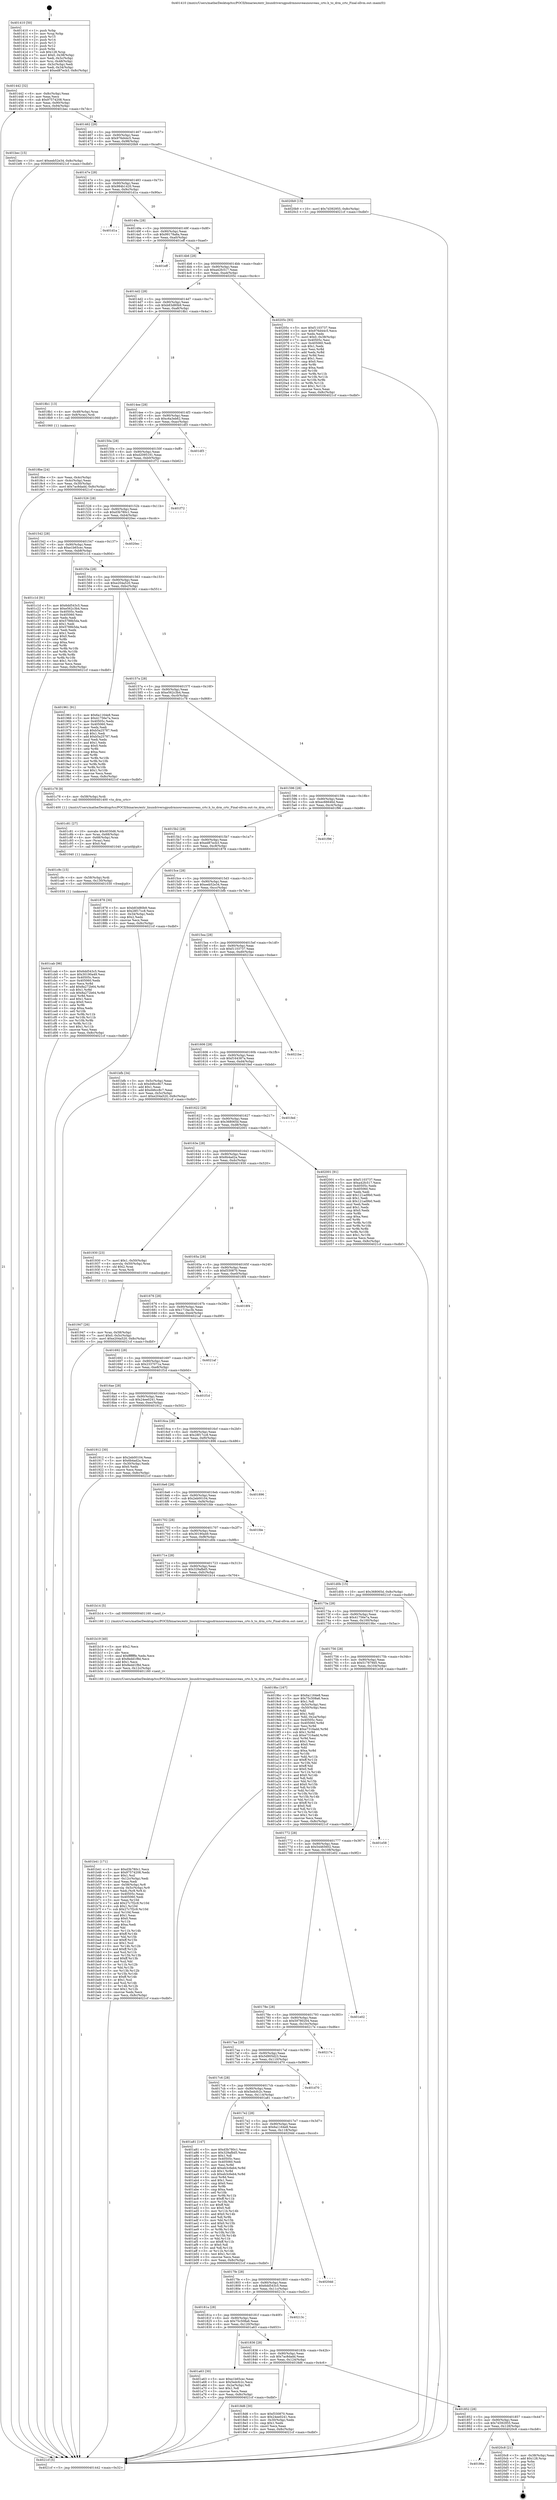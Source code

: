 digraph "0x401410" {
  label = "0x401410 (/mnt/c/Users/mathe/Desktop/tcc/POCII/binaries/extr_linuxdriversgpudrmnouveaunouveau_crtc.h_to_drm_crtc_Final-ollvm.out::main(0))"
  labelloc = "t"
  node[shape=record]

  Entry [label="",width=0.3,height=0.3,shape=circle,fillcolor=black,style=filled]
  "0x401442" [label="{
     0x401442 [32]\l
     | [instrs]\l
     &nbsp;&nbsp;0x401442 \<+6\>: mov -0x8c(%rbp),%eax\l
     &nbsp;&nbsp;0x401448 \<+2\>: mov %eax,%ecx\l
     &nbsp;&nbsp;0x40144a \<+6\>: sub $0x97574208,%ecx\l
     &nbsp;&nbsp;0x401450 \<+6\>: mov %eax,-0x90(%rbp)\l
     &nbsp;&nbsp;0x401456 \<+6\>: mov %ecx,-0x94(%rbp)\l
     &nbsp;&nbsp;0x40145c \<+6\>: je 0000000000401bec \<main+0x7dc\>\l
  }"]
  "0x401bec" [label="{
     0x401bec [15]\l
     | [instrs]\l
     &nbsp;&nbsp;0x401bec \<+10\>: movl $0xeeb52e34,-0x8c(%rbp)\l
     &nbsp;&nbsp;0x401bf6 \<+5\>: jmp 00000000004021cf \<main+0xdbf\>\l
  }"]
  "0x401462" [label="{
     0x401462 [28]\l
     | [instrs]\l
     &nbsp;&nbsp;0x401462 \<+5\>: jmp 0000000000401467 \<main+0x57\>\l
     &nbsp;&nbsp;0x401467 \<+6\>: mov -0x90(%rbp),%eax\l
     &nbsp;&nbsp;0x40146d \<+5\>: sub $0x976d44c5,%eax\l
     &nbsp;&nbsp;0x401472 \<+6\>: mov %eax,-0x98(%rbp)\l
     &nbsp;&nbsp;0x401478 \<+6\>: je 00000000004020b9 \<main+0xca9\>\l
  }"]
  Exit [label="",width=0.3,height=0.3,shape=circle,fillcolor=black,style=filled,peripheries=2]
  "0x4020b9" [label="{
     0x4020b9 [15]\l
     | [instrs]\l
     &nbsp;&nbsp;0x4020b9 \<+10\>: movl $0x7d392955,-0x8c(%rbp)\l
     &nbsp;&nbsp;0x4020c3 \<+5\>: jmp 00000000004021cf \<main+0xdbf\>\l
  }"]
  "0x40147e" [label="{
     0x40147e [28]\l
     | [instrs]\l
     &nbsp;&nbsp;0x40147e \<+5\>: jmp 0000000000401483 \<main+0x73\>\l
     &nbsp;&nbsp;0x401483 \<+6\>: mov -0x90(%rbp),%eax\l
     &nbsp;&nbsp;0x401489 \<+5\>: sub $0x984b1420,%eax\l
     &nbsp;&nbsp;0x40148e \<+6\>: mov %eax,-0x9c(%rbp)\l
     &nbsp;&nbsp;0x401494 \<+6\>: je 0000000000401d1a \<main+0x90a\>\l
  }"]
  "0x40186e" [label="{
     0x40186e\l
  }", style=dashed]
  "0x401d1a" [label="{
     0x401d1a\l
  }", style=dashed]
  "0x40149a" [label="{
     0x40149a [28]\l
     | [instrs]\l
     &nbsp;&nbsp;0x40149a \<+5\>: jmp 000000000040149f \<main+0x8f\>\l
     &nbsp;&nbsp;0x40149f \<+6\>: mov -0x90(%rbp),%eax\l
     &nbsp;&nbsp;0x4014a5 \<+5\>: sub $0x99178a8a,%eax\l
     &nbsp;&nbsp;0x4014aa \<+6\>: mov %eax,-0xa0(%rbp)\l
     &nbsp;&nbsp;0x4014b0 \<+6\>: je 0000000000401eff \<main+0xaef\>\l
  }"]
  "0x4020c8" [label="{
     0x4020c8 [21]\l
     | [instrs]\l
     &nbsp;&nbsp;0x4020c8 \<+3\>: mov -0x38(%rbp),%eax\l
     &nbsp;&nbsp;0x4020cb \<+7\>: add $0x128,%rsp\l
     &nbsp;&nbsp;0x4020d2 \<+1\>: pop %rbx\l
     &nbsp;&nbsp;0x4020d3 \<+2\>: pop %r12\l
     &nbsp;&nbsp;0x4020d5 \<+2\>: pop %r13\l
     &nbsp;&nbsp;0x4020d7 \<+2\>: pop %r14\l
     &nbsp;&nbsp;0x4020d9 \<+2\>: pop %r15\l
     &nbsp;&nbsp;0x4020db \<+1\>: pop %rbp\l
     &nbsp;&nbsp;0x4020dc \<+1\>: ret\l
  }"]
  "0x401eff" [label="{
     0x401eff\l
  }", style=dashed]
  "0x4014b6" [label="{
     0x4014b6 [28]\l
     | [instrs]\l
     &nbsp;&nbsp;0x4014b6 \<+5\>: jmp 00000000004014bb \<main+0xab\>\l
     &nbsp;&nbsp;0x4014bb \<+6\>: mov -0x90(%rbp),%eax\l
     &nbsp;&nbsp;0x4014c1 \<+5\>: sub $0xa42fc517,%eax\l
     &nbsp;&nbsp;0x4014c6 \<+6\>: mov %eax,-0xa4(%rbp)\l
     &nbsp;&nbsp;0x4014cc \<+6\>: je 000000000040205c \<main+0xc4c\>\l
  }"]
  "0x401cab" [label="{
     0x401cab [96]\l
     | [instrs]\l
     &nbsp;&nbsp;0x401cab \<+5\>: mov $0x6dd543c5,%eax\l
     &nbsp;&nbsp;0x401cb0 \<+5\>: mov $0x30190a49,%esi\l
     &nbsp;&nbsp;0x401cb5 \<+7\>: mov 0x40505c,%ecx\l
     &nbsp;&nbsp;0x401cbc \<+7\>: mov 0x405060,%edx\l
     &nbsp;&nbsp;0x401cc3 \<+3\>: mov %ecx,%r8d\l
     &nbsp;&nbsp;0x401cc6 \<+7\>: add $0x8a272b64,%r8d\l
     &nbsp;&nbsp;0x401ccd \<+4\>: sub $0x1,%r8d\l
     &nbsp;&nbsp;0x401cd1 \<+7\>: sub $0x8a272b64,%r8d\l
     &nbsp;&nbsp;0x401cd8 \<+4\>: imul %r8d,%ecx\l
     &nbsp;&nbsp;0x401cdc \<+3\>: and $0x1,%ecx\l
     &nbsp;&nbsp;0x401cdf \<+3\>: cmp $0x0,%ecx\l
     &nbsp;&nbsp;0x401ce2 \<+4\>: sete %r9b\l
     &nbsp;&nbsp;0x401ce6 \<+3\>: cmp $0xa,%edx\l
     &nbsp;&nbsp;0x401ce9 \<+4\>: setl %r10b\l
     &nbsp;&nbsp;0x401ced \<+3\>: mov %r9b,%r11b\l
     &nbsp;&nbsp;0x401cf0 \<+3\>: and %r10b,%r11b\l
     &nbsp;&nbsp;0x401cf3 \<+3\>: xor %r10b,%r9b\l
     &nbsp;&nbsp;0x401cf6 \<+3\>: or %r9b,%r11b\l
     &nbsp;&nbsp;0x401cf9 \<+4\>: test $0x1,%r11b\l
     &nbsp;&nbsp;0x401cfd \<+3\>: cmovne %esi,%eax\l
     &nbsp;&nbsp;0x401d00 \<+6\>: mov %eax,-0x8c(%rbp)\l
     &nbsp;&nbsp;0x401d06 \<+5\>: jmp 00000000004021cf \<main+0xdbf\>\l
  }"]
  "0x40205c" [label="{
     0x40205c [93]\l
     | [instrs]\l
     &nbsp;&nbsp;0x40205c \<+5\>: mov $0xf1103737,%eax\l
     &nbsp;&nbsp;0x402061 \<+5\>: mov $0x976d44c5,%ecx\l
     &nbsp;&nbsp;0x402066 \<+2\>: xor %edx,%edx\l
     &nbsp;&nbsp;0x402068 \<+7\>: movl $0x0,-0x38(%rbp)\l
     &nbsp;&nbsp;0x40206f \<+7\>: mov 0x40505c,%esi\l
     &nbsp;&nbsp;0x402076 \<+7\>: mov 0x405060,%edi\l
     &nbsp;&nbsp;0x40207d \<+3\>: sub $0x1,%edx\l
     &nbsp;&nbsp;0x402080 \<+3\>: mov %esi,%r8d\l
     &nbsp;&nbsp;0x402083 \<+3\>: add %edx,%r8d\l
     &nbsp;&nbsp;0x402086 \<+4\>: imul %r8d,%esi\l
     &nbsp;&nbsp;0x40208a \<+3\>: and $0x1,%esi\l
     &nbsp;&nbsp;0x40208d \<+3\>: cmp $0x0,%esi\l
     &nbsp;&nbsp;0x402090 \<+4\>: sete %r9b\l
     &nbsp;&nbsp;0x402094 \<+3\>: cmp $0xa,%edi\l
     &nbsp;&nbsp;0x402097 \<+4\>: setl %r10b\l
     &nbsp;&nbsp;0x40209b \<+3\>: mov %r9b,%r11b\l
     &nbsp;&nbsp;0x40209e \<+3\>: and %r10b,%r11b\l
     &nbsp;&nbsp;0x4020a1 \<+3\>: xor %r10b,%r9b\l
     &nbsp;&nbsp;0x4020a4 \<+3\>: or %r9b,%r11b\l
     &nbsp;&nbsp;0x4020a7 \<+4\>: test $0x1,%r11b\l
     &nbsp;&nbsp;0x4020ab \<+3\>: cmovne %ecx,%eax\l
     &nbsp;&nbsp;0x4020ae \<+6\>: mov %eax,-0x8c(%rbp)\l
     &nbsp;&nbsp;0x4020b4 \<+5\>: jmp 00000000004021cf \<main+0xdbf\>\l
  }"]
  "0x4014d2" [label="{
     0x4014d2 [28]\l
     | [instrs]\l
     &nbsp;&nbsp;0x4014d2 \<+5\>: jmp 00000000004014d7 \<main+0xc7\>\l
     &nbsp;&nbsp;0x4014d7 \<+6\>: mov -0x90(%rbp),%eax\l
     &nbsp;&nbsp;0x4014dd \<+5\>: sub $0xb83d80b9,%eax\l
     &nbsp;&nbsp;0x4014e2 \<+6\>: mov %eax,-0xa8(%rbp)\l
     &nbsp;&nbsp;0x4014e8 \<+6\>: je 00000000004018b1 \<main+0x4a1\>\l
  }"]
  "0x401c9c" [label="{
     0x401c9c [15]\l
     | [instrs]\l
     &nbsp;&nbsp;0x401c9c \<+4\>: mov -0x58(%rbp),%rdi\l
     &nbsp;&nbsp;0x401ca0 \<+6\>: mov %eax,-0x130(%rbp)\l
     &nbsp;&nbsp;0x401ca6 \<+5\>: call 0000000000401030 \<free@plt\>\l
     | [calls]\l
     &nbsp;&nbsp;0x401030 \{1\} (unknown)\l
  }"]
  "0x4018b1" [label="{
     0x4018b1 [13]\l
     | [instrs]\l
     &nbsp;&nbsp;0x4018b1 \<+4\>: mov -0x48(%rbp),%rax\l
     &nbsp;&nbsp;0x4018b5 \<+4\>: mov 0x8(%rax),%rdi\l
     &nbsp;&nbsp;0x4018b9 \<+5\>: call 0000000000401060 \<atoi@plt\>\l
     | [calls]\l
     &nbsp;&nbsp;0x401060 \{1\} (unknown)\l
  }"]
  "0x4014ee" [label="{
     0x4014ee [28]\l
     | [instrs]\l
     &nbsp;&nbsp;0x4014ee \<+5\>: jmp 00000000004014f3 \<main+0xe3\>\l
     &nbsp;&nbsp;0x4014f3 \<+6\>: mov -0x90(%rbp),%eax\l
     &nbsp;&nbsp;0x4014f9 \<+5\>: sub $0xc6a3eb62,%eax\l
     &nbsp;&nbsp;0x4014fe \<+6\>: mov %eax,-0xac(%rbp)\l
     &nbsp;&nbsp;0x401504 \<+6\>: je 0000000000401df3 \<main+0x9e3\>\l
  }"]
  "0x401c81" [label="{
     0x401c81 [27]\l
     | [instrs]\l
     &nbsp;&nbsp;0x401c81 \<+10\>: movabs $0x4030d6,%rdi\l
     &nbsp;&nbsp;0x401c8b \<+4\>: mov %rax,-0x68(%rbp)\l
     &nbsp;&nbsp;0x401c8f \<+4\>: mov -0x68(%rbp),%rax\l
     &nbsp;&nbsp;0x401c93 \<+2\>: mov (%rax),%esi\l
     &nbsp;&nbsp;0x401c95 \<+2\>: mov $0x0,%al\l
     &nbsp;&nbsp;0x401c97 \<+5\>: call 0000000000401040 \<printf@plt\>\l
     | [calls]\l
     &nbsp;&nbsp;0x401040 \{1\} (unknown)\l
  }"]
  "0x401df3" [label="{
     0x401df3\l
  }", style=dashed]
  "0x40150a" [label="{
     0x40150a [28]\l
     | [instrs]\l
     &nbsp;&nbsp;0x40150a \<+5\>: jmp 000000000040150f \<main+0xff\>\l
     &nbsp;&nbsp;0x40150f \<+6\>: mov -0x90(%rbp),%eax\l
     &nbsp;&nbsp;0x401515 \<+5\>: sub $0xd2095191,%eax\l
     &nbsp;&nbsp;0x40151a \<+6\>: mov %eax,-0xb0(%rbp)\l
     &nbsp;&nbsp;0x401520 \<+6\>: je 0000000000401f72 \<main+0xb62\>\l
  }"]
  "0x401b41" [label="{
     0x401b41 [171]\l
     | [instrs]\l
     &nbsp;&nbsp;0x401b41 \<+5\>: mov $0xd3b780c1,%ecx\l
     &nbsp;&nbsp;0x401b46 \<+5\>: mov $0x97574208,%edx\l
     &nbsp;&nbsp;0x401b4b \<+3\>: mov $0x1,%sil\l
     &nbsp;&nbsp;0x401b4e \<+6\>: mov -0x12c(%rbp),%edi\l
     &nbsp;&nbsp;0x401b54 \<+3\>: imul %eax,%edi\l
     &nbsp;&nbsp;0x401b57 \<+4\>: mov -0x58(%rbp),%r8\l
     &nbsp;&nbsp;0x401b5b \<+4\>: movslq -0x5c(%rbp),%r9\l
     &nbsp;&nbsp;0x401b5f \<+4\>: mov %edi,(%r8,%r9,4)\l
     &nbsp;&nbsp;0x401b63 \<+7\>: mov 0x40505c,%eax\l
     &nbsp;&nbsp;0x401b6a \<+7\>: mov 0x405060,%edi\l
     &nbsp;&nbsp;0x401b71 \<+3\>: mov %eax,%r10d\l
     &nbsp;&nbsp;0x401b74 \<+7\>: add $0x27c7f2c9,%r10d\l
     &nbsp;&nbsp;0x401b7b \<+4\>: sub $0x1,%r10d\l
     &nbsp;&nbsp;0x401b7f \<+7\>: sub $0x27c7f2c9,%r10d\l
     &nbsp;&nbsp;0x401b86 \<+4\>: imul %r10d,%eax\l
     &nbsp;&nbsp;0x401b8a \<+3\>: and $0x1,%eax\l
     &nbsp;&nbsp;0x401b8d \<+3\>: cmp $0x0,%eax\l
     &nbsp;&nbsp;0x401b90 \<+4\>: sete %r11b\l
     &nbsp;&nbsp;0x401b94 \<+3\>: cmp $0xa,%edi\l
     &nbsp;&nbsp;0x401b97 \<+3\>: setl %bl\l
     &nbsp;&nbsp;0x401b9a \<+3\>: mov %r11b,%r14b\l
     &nbsp;&nbsp;0x401b9d \<+4\>: xor $0xff,%r14b\l
     &nbsp;&nbsp;0x401ba1 \<+3\>: mov %bl,%r15b\l
     &nbsp;&nbsp;0x401ba4 \<+4\>: xor $0xff,%r15b\l
     &nbsp;&nbsp;0x401ba8 \<+4\>: xor $0x1,%sil\l
     &nbsp;&nbsp;0x401bac \<+3\>: mov %r14b,%r12b\l
     &nbsp;&nbsp;0x401baf \<+4\>: and $0xff,%r12b\l
     &nbsp;&nbsp;0x401bb3 \<+3\>: and %sil,%r11b\l
     &nbsp;&nbsp;0x401bb6 \<+3\>: mov %r15b,%r13b\l
     &nbsp;&nbsp;0x401bb9 \<+4\>: and $0xff,%r13b\l
     &nbsp;&nbsp;0x401bbd \<+3\>: and %sil,%bl\l
     &nbsp;&nbsp;0x401bc0 \<+3\>: or %r11b,%r12b\l
     &nbsp;&nbsp;0x401bc3 \<+3\>: or %bl,%r13b\l
     &nbsp;&nbsp;0x401bc6 \<+3\>: xor %r13b,%r12b\l
     &nbsp;&nbsp;0x401bc9 \<+3\>: or %r15b,%r14b\l
     &nbsp;&nbsp;0x401bcc \<+4\>: xor $0xff,%r14b\l
     &nbsp;&nbsp;0x401bd0 \<+4\>: or $0x1,%sil\l
     &nbsp;&nbsp;0x401bd4 \<+3\>: and %sil,%r14b\l
     &nbsp;&nbsp;0x401bd7 \<+3\>: or %r14b,%r12b\l
     &nbsp;&nbsp;0x401bda \<+4\>: test $0x1,%r12b\l
     &nbsp;&nbsp;0x401bde \<+3\>: cmovne %edx,%ecx\l
     &nbsp;&nbsp;0x401be1 \<+6\>: mov %ecx,-0x8c(%rbp)\l
     &nbsp;&nbsp;0x401be7 \<+5\>: jmp 00000000004021cf \<main+0xdbf\>\l
  }"]
  "0x401f72" [label="{
     0x401f72\l
  }", style=dashed]
  "0x401526" [label="{
     0x401526 [28]\l
     | [instrs]\l
     &nbsp;&nbsp;0x401526 \<+5\>: jmp 000000000040152b \<main+0x11b\>\l
     &nbsp;&nbsp;0x40152b \<+6\>: mov -0x90(%rbp),%eax\l
     &nbsp;&nbsp;0x401531 \<+5\>: sub $0xd3b780c1,%eax\l
     &nbsp;&nbsp;0x401536 \<+6\>: mov %eax,-0xb4(%rbp)\l
     &nbsp;&nbsp;0x40153c \<+6\>: je 00000000004020ec \<main+0xcdc\>\l
  }"]
  "0x401b19" [label="{
     0x401b19 [40]\l
     | [instrs]\l
     &nbsp;&nbsp;0x401b19 \<+5\>: mov $0x2,%ecx\l
     &nbsp;&nbsp;0x401b1e \<+1\>: cltd\l
     &nbsp;&nbsp;0x401b1f \<+2\>: idiv %ecx\l
     &nbsp;&nbsp;0x401b21 \<+6\>: imul $0xfffffffe,%edx,%ecx\l
     &nbsp;&nbsp;0x401b27 \<+6\>: sub $0x8edd1f8d,%ecx\l
     &nbsp;&nbsp;0x401b2d \<+3\>: add $0x1,%ecx\l
     &nbsp;&nbsp;0x401b30 \<+6\>: add $0x8edd1f8d,%ecx\l
     &nbsp;&nbsp;0x401b36 \<+6\>: mov %ecx,-0x12c(%rbp)\l
     &nbsp;&nbsp;0x401b3c \<+5\>: call 0000000000401160 \<next_i\>\l
     | [calls]\l
     &nbsp;&nbsp;0x401160 \{1\} (/mnt/c/Users/mathe/Desktop/tcc/POCII/binaries/extr_linuxdriversgpudrmnouveaunouveau_crtc.h_to_drm_crtc_Final-ollvm.out::next_i)\l
  }"]
  "0x4020ec" [label="{
     0x4020ec\l
  }", style=dashed]
  "0x401542" [label="{
     0x401542 [28]\l
     | [instrs]\l
     &nbsp;&nbsp;0x401542 \<+5\>: jmp 0000000000401547 \<main+0x137\>\l
     &nbsp;&nbsp;0x401547 \<+6\>: mov -0x90(%rbp),%eax\l
     &nbsp;&nbsp;0x40154d \<+5\>: sub $0xe1b65cec,%eax\l
     &nbsp;&nbsp;0x401552 \<+6\>: mov %eax,-0xb8(%rbp)\l
     &nbsp;&nbsp;0x401558 \<+6\>: je 0000000000401c1d \<main+0x80d\>\l
  }"]
  "0x401947" [label="{
     0x401947 [26]\l
     | [instrs]\l
     &nbsp;&nbsp;0x401947 \<+4\>: mov %rax,-0x58(%rbp)\l
     &nbsp;&nbsp;0x40194b \<+7\>: movl $0x0,-0x5c(%rbp)\l
     &nbsp;&nbsp;0x401952 \<+10\>: movl $0xe204a520,-0x8c(%rbp)\l
     &nbsp;&nbsp;0x40195c \<+5\>: jmp 00000000004021cf \<main+0xdbf\>\l
  }"]
  "0x401c1d" [label="{
     0x401c1d [91]\l
     | [instrs]\l
     &nbsp;&nbsp;0x401c1d \<+5\>: mov $0x6dd543c5,%eax\l
     &nbsp;&nbsp;0x401c22 \<+5\>: mov $0xe562c3b4,%ecx\l
     &nbsp;&nbsp;0x401c27 \<+7\>: mov 0x40505c,%edx\l
     &nbsp;&nbsp;0x401c2e \<+7\>: mov 0x405060,%esi\l
     &nbsp;&nbsp;0x401c35 \<+2\>: mov %edx,%edi\l
     &nbsp;&nbsp;0x401c37 \<+6\>: add $0x5788b5da,%edi\l
     &nbsp;&nbsp;0x401c3d \<+3\>: sub $0x1,%edi\l
     &nbsp;&nbsp;0x401c40 \<+6\>: sub $0x5788b5da,%edi\l
     &nbsp;&nbsp;0x401c46 \<+3\>: imul %edi,%edx\l
     &nbsp;&nbsp;0x401c49 \<+3\>: and $0x1,%edx\l
     &nbsp;&nbsp;0x401c4c \<+3\>: cmp $0x0,%edx\l
     &nbsp;&nbsp;0x401c4f \<+4\>: sete %r8b\l
     &nbsp;&nbsp;0x401c53 \<+3\>: cmp $0xa,%esi\l
     &nbsp;&nbsp;0x401c56 \<+4\>: setl %r9b\l
     &nbsp;&nbsp;0x401c5a \<+3\>: mov %r8b,%r10b\l
     &nbsp;&nbsp;0x401c5d \<+3\>: and %r9b,%r10b\l
     &nbsp;&nbsp;0x401c60 \<+3\>: xor %r9b,%r8b\l
     &nbsp;&nbsp;0x401c63 \<+3\>: or %r8b,%r10b\l
     &nbsp;&nbsp;0x401c66 \<+4\>: test $0x1,%r10b\l
     &nbsp;&nbsp;0x401c6a \<+3\>: cmovne %ecx,%eax\l
     &nbsp;&nbsp;0x401c6d \<+6\>: mov %eax,-0x8c(%rbp)\l
     &nbsp;&nbsp;0x401c73 \<+5\>: jmp 00000000004021cf \<main+0xdbf\>\l
  }"]
  "0x40155e" [label="{
     0x40155e [28]\l
     | [instrs]\l
     &nbsp;&nbsp;0x40155e \<+5\>: jmp 0000000000401563 \<main+0x153\>\l
     &nbsp;&nbsp;0x401563 \<+6\>: mov -0x90(%rbp),%eax\l
     &nbsp;&nbsp;0x401569 \<+5\>: sub $0xe204a520,%eax\l
     &nbsp;&nbsp;0x40156e \<+6\>: mov %eax,-0xbc(%rbp)\l
     &nbsp;&nbsp;0x401574 \<+6\>: je 0000000000401961 \<main+0x551\>\l
  }"]
  "0x401852" [label="{
     0x401852 [28]\l
     | [instrs]\l
     &nbsp;&nbsp;0x401852 \<+5\>: jmp 0000000000401857 \<main+0x447\>\l
     &nbsp;&nbsp;0x401857 \<+6\>: mov -0x90(%rbp),%eax\l
     &nbsp;&nbsp;0x40185d \<+5\>: sub $0x7d392955,%eax\l
     &nbsp;&nbsp;0x401862 \<+6\>: mov %eax,-0x128(%rbp)\l
     &nbsp;&nbsp;0x401868 \<+6\>: je 00000000004020c8 \<main+0xcb8\>\l
  }"]
  "0x401961" [label="{
     0x401961 [91]\l
     | [instrs]\l
     &nbsp;&nbsp;0x401961 \<+5\>: mov $0x6a1164e8,%eax\l
     &nbsp;&nbsp;0x401966 \<+5\>: mov $0x41756e7a,%ecx\l
     &nbsp;&nbsp;0x40196b \<+7\>: mov 0x40505c,%edx\l
     &nbsp;&nbsp;0x401972 \<+7\>: mov 0x405060,%esi\l
     &nbsp;&nbsp;0x401979 \<+2\>: mov %edx,%edi\l
     &nbsp;&nbsp;0x40197b \<+6\>: sub $0xb5a25787,%edi\l
     &nbsp;&nbsp;0x401981 \<+3\>: sub $0x1,%edi\l
     &nbsp;&nbsp;0x401984 \<+6\>: add $0xb5a25787,%edi\l
     &nbsp;&nbsp;0x40198a \<+3\>: imul %edi,%edx\l
     &nbsp;&nbsp;0x40198d \<+3\>: and $0x1,%edx\l
     &nbsp;&nbsp;0x401990 \<+3\>: cmp $0x0,%edx\l
     &nbsp;&nbsp;0x401993 \<+4\>: sete %r8b\l
     &nbsp;&nbsp;0x401997 \<+3\>: cmp $0xa,%esi\l
     &nbsp;&nbsp;0x40199a \<+4\>: setl %r9b\l
     &nbsp;&nbsp;0x40199e \<+3\>: mov %r8b,%r10b\l
     &nbsp;&nbsp;0x4019a1 \<+3\>: and %r9b,%r10b\l
     &nbsp;&nbsp;0x4019a4 \<+3\>: xor %r9b,%r8b\l
     &nbsp;&nbsp;0x4019a7 \<+3\>: or %r8b,%r10b\l
     &nbsp;&nbsp;0x4019aa \<+4\>: test $0x1,%r10b\l
     &nbsp;&nbsp;0x4019ae \<+3\>: cmovne %ecx,%eax\l
     &nbsp;&nbsp;0x4019b1 \<+6\>: mov %eax,-0x8c(%rbp)\l
     &nbsp;&nbsp;0x4019b7 \<+5\>: jmp 00000000004021cf \<main+0xdbf\>\l
  }"]
  "0x40157a" [label="{
     0x40157a [28]\l
     | [instrs]\l
     &nbsp;&nbsp;0x40157a \<+5\>: jmp 000000000040157f \<main+0x16f\>\l
     &nbsp;&nbsp;0x40157f \<+6\>: mov -0x90(%rbp),%eax\l
     &nbsp;&nbsp;0x401585 \<+5\>: sub $0xe562c3b4,%eax\l
     &nbsp;&nbsp;0x40158a \<+6\>: mov %eax,-0xc0(%rbp)\l
     &nbsp;&nbsp;0x401590 \<+6\>: je 0000000000401c78 \<main+0x868\>\l
  }"]
  "0x4018d6" [label="{
     0x4018d6 [30]\l
     | [instrs]\l
     &nbsp;&nbsp;0x4018d6 \<+5\>: mov $0xf330870,%eax\l
     &nbsp;&nbsp;0x4018db \<+5\>: mov $0x24ee0241,%ecx\l
     &nbsp;&nbsp;0x4018e0 \<+3\>: mov -0x30(%rbp),%edx\l
     &nbsp;&nbsp;0x4018e3 \<+3\>: cmp $0x1,%edx\l
     &nbsp;&nbsp;0x4018e6 \<+3\>: cmovl %ecx,%eax\l
     &nbsp;&nbsp;0x4018e9 \<+6\>: mov %eax,-0x8c(%rbp)\l
     &nbsp;&nbsp;0x4018ef \<+5\>: jmp 00000000004021cf \<main+0xdbf\>\l
  }"]
  "0x401c78" [label="{
     0x401c78 [9]\l
     | [instrs]\l
     &nbsp;&nbsp;0x401c78 \<+4\>: mov -0x58(%rbp),%rdi\l
     &nbsp;&nbsp;0x401c7c \<+5\>: call 0000000000401400 \<to_drm_crtc\>\l
     | [calls]\l
     &nbsp;&nbsp;0x401400 \{1\} (/mnt/c/Users/mathe/Desktop/tcc/POCII/binaries/extr_linuxdriversgpudrmnouveaunouveau_crtc.h_to_drm_crtc_Final-ollvm.out::to_drm_crtc)\l
  }"]
  "0x401596" [label="{
     0x401596 [28]\l
     | [instrs]\l
     &nbsp;&nbsp;0x401596 \<+5\>: jmp 000000000040159b \<main+0x18b\>\l
     &nbsp;&nbsp;0x40159b \<+6\>: mov -0x90(%rbp),%eax\l
     &nbsp;&nbsp;0x4015a1 \<+5\>: sub $0xec66646d,%eax\l
     &nbsp;&nbsp;0x4015a6 \<+6\>: mov %eax,-0xc4(%rbp)\l
     &nbsp;&nbsp;0x4015ac \<+6\>: je 0000000000401f96 \<main+0xb86\>\l
  }"]
  "0x401836" [label="{
     0x401836 [28]\l
     | [instrs]\l
     &nbsp;&nbsp;0x401836 \<+5\>: jmp 000000000040183b \<main+0x42b\>\l
     &nbsp;&nbsp;0x40183b \<+6\>: mov -0x90(%rbp),%eax\l
     &nbsp;&nbsp;0x401841 \<+5\>: sub $0x7ac8dadd,%eax\l
     &nbsp;&nbsp;0x401846 \<+6\>: mov %eax,-0x124(%rbp)\l
     &nbsp;&nbsp;0x40184c \<+6\>: je 00000000004018d6 \<main+0x4c6\>\l
  }"]
  "0x401f96" [label="{
     0x401f96\l
  }", style=dashed]
  "0x4015b2" [label="{
     0x4015b2 [28]\l
     | [instrs]\l
     &nbsp;&nbsp;0x4015b2 \<+5\>: jmp 00000000004015b7 \<main+0x1a7\>\l
     &nbsp;&nbsp;0x4015b7 \<+6\>: mov -0x90(%rbp),%eax\l
     &nbsp;&nbsp;0x4015bd \<+5\>: sub $0xed87ecb3,%eax\l
     &nbsp;&nbsp;0x4015c2 \<+6\>: mov %eax,-0xc8(%rbp)\l
     &nbsp;&nbsp;0x4015c8 \<+6\>: je 0000000000401878 \<main+0x468\>\l
  }"]
  "0x401a63" [label="{
     0x401a63 [30]\l
     | [instrs]\l
     &nbsp;&nbsp;0x401a63 \<+5\>: mov $0xe1b65cec,%eax\l
     &nbsp;&nbsp;0x401a68 \<+5\>: mov $0x5edcfc2c,%ecx\l
     &nbsp;&nbsp;0x401a6d \<+3\>: mov -0x2a(%rbp),%dl\l
     &nbsp;&nbsp;0x401a70 \<+3\>: test $0x1,%dl\l
     &nbsp;&nbsp;0x401a73 \<+3\>: cmovne %ecx,%eax\l
     &nbsp;&nbsp;0x401a76 \<+6\>: mov %eax,-0x8c(%rbp)\l
     &nbsp;&nbsp;0x401a7c \<+5\>: jmp 00000000004021cf \<main+0xdbf\>\l
  }"]
  "0x401878" [label="{
     0x401878 [30]\l
     | [instrs]\l
     &nbsp;&nbsp;0x401878 \<+5\>: mov $0xb83d80b9,%eax\l
     &nbsp;&nbsp;0x40187d \<+5\>: mov $0x28f17cc8,%ecx\l
     &nbsp;&nbsp;0x401882 \<+3\>: mov -0x34(%rbp),%edx\l
     &nbsp;&nbsp;0x401885 \<+3\>: cmp $0x2,%edx\l
     &nbsp;&nbsp;0x401888 \<+3\>: cmovne %ecx,%eax\l
     &nbsp;&nbsp;0x40188b \<+6\>: mov %eax,-0x8c(%rbp)\l
     &nbsp;&nbsp;0x401891 \<+5\>: jmp 00000000004021cf \<main+0xdbf\>\l
  }"]
  "0x4015ce" [label="{
     0x4015ce [28]\l
     | [instrs]\l
     &nbsp;&nbsp;0x4015ce \<+5\>: jmp 00000000004015d3 \<main+0x1c3\>\l
     &nbsp;&nbsp;0x4015d3 \<+6\>: mov -0x90(%rbp),%eax\l
     &nbsp;&nbsp;0x4015d9 \<+5\>: sub $0xeeb52e34,%eax\l
     &nbsp;&nbsp;0x4015de \<+6\>: mov %eax,-0xcc(%rbp)\l
     &nbsp;&nbsp;0x4015e4 \<+6\>: je 0000000000401bfb \<main+0x7eb\>\l
  }"]
  "0x4021cf" [label="{
     0x4021cf [5]\l
     | [instrs]\l
     &nbsp;&nbsp;0x4021cf \<+5\>: jmp 0000000000401442 \<main+0x32\>\l
  }"]
  "0x401410" [label="{
     0x401410 [50]\l
     | [instrs]\l
     &nbsp;&nbsp;0x401410 \<+1\>: push %rbp\l
     &nbsp;&nbsp;0x401411 \<+3\>: mov %rsp,%rbp\l
     &nbsp;&nbsp;0x401414 \<+2\>: push %r15\l
     &nbsp;&nbsp;0x401416 \<+2\>: push %r14\l
     &nbsp;&nbsp;0x401418 \<+2\>: push %r13\l
     &nbsp;&nbsp;0x40141a \<+2\>: push %r12\l
     &nbsp;&nbsp;0x40141c \<+1\>: push %rbx\l
     &nbsp;&nbsp;0x40141d \<+7\>: sub $0x128,%rsp\l
     &nbsp;&nbsp;0x401424 \<+7\>: movl $0x0,-0x38(%rbp)\l
     &nbsp;&nbsp;0x40142b \<+3\>: mov %edi,-0x3c(%rbp)\l
     &nbsp;&nbsp;0x40142e \<+4\>: mov %rsi,-0x48(%rbp)\l
     &nbsp;&nbsp;0x401432 \<+3\>: mov -0x3c(%rbp),%edi\l
     &nbsp;&nbsp;0x401435 \<+3\>: mov %edi,-0x34(%rbp)\l
     &nbsp;&nbsp;0x401438 \<+10\>: movl $0xed87ecb3,-0x8c(%rbp)\l
  }"]
  "0x4018be" [label="{
     0x4018be [24]\l
     | [instrs]\l
     &nbsp;&nbsp;0x4018be \<+3\>: mov %eax,-0x4c(%rbp)\l
     &nbsp;&nbsp;0x4018c1 \<+3\>: mov -0x4c(%rbp),%eax\l
     &nbsp;&nbsp;0x4018c4 \<+3\>: mov %eax,-0x30(%rbp)\l
     &nbsp;&nbsp;0x4018c7 \<+10\>: movl $0x7ac8dadd,-0x8c(%rbp)\l
     &nbsp;&nbsp;0x4018d1 \<+5\>: jmp 00000000004021cf \<main+0xdbf\>\l
  }"]
  "0x40181a" [label="{
     0x40181a [28]\l
     | [instrs]\l
     &nbsp;&nbsp;0x40181a \<+5\>: jmp 000000000040181f \<main+0x40f\>\l
     &nbsp;&nbsp;0x40181f \<+6\>: mov -0x90(%rbp),%eax\l
     &nbsp;&nbsp;0x401825 \<+5\>: sub $0x75c508a6,%eax\l
     &nbsp;&nbsp;0x40182a \<+6\>: mov %eax,-0x120(%rbp)\l
     &nbsp;&nbsp;0x401830 \<+6\>: je 0000000000401a63 \<main+0x653\>\l
  }"]
  "0x401bfb" [label="{
     0x401bfb [34]\l
     | [instrs]\l
     &nbsp;&nbsp;0x401bfb \<+3\>: mov -0x5c(%rbp),%eax\l
     &nbsp;&nbsp;0x401bfe \<+5\>: sub $0xd46cc8c7,%eax\l
     &nbsp;&nbsp;0x401c03 \<+3\>: add $0x1,%eax\l
     &nbsp;&nbsp;0x401c06 \<+5\>: add $0xd46cc8c7,%eax\l
     &nbsp;&nbsp;0x401c0b \<+3\>: mov %eax,-0x5c(%rbp)\l
     &nbsp;&nbsp;0x401c0e \<+10\>: movl $0xe204a520,-0x8c(%rbp)\l
     &nbsp;&nbsp;0x401c18 \<+5\>: jmp 00000000004021cf \<main+0xdbf\>\l
  }"]
  "0x4015ea" [label="{
     0x4015ea [28]\l
     | [instrs]\l
     &nbsp;&nbsp;0x4015ea \<+5\>: jmp 00000000004015ef \<main+0x1df\>\l
     &nbsp;&nbsp;0x4015ef \<+6\>: mov -0x90(%rbp),%eax\l
     &nbsp;&nbsp;0x4015f5 \<+5\>: sub $0xf1103737,%eax\l
     &nbsp;&nbsp;0x4015fa \<+6\>: mov %eax,-0xd0(%rbp)\l
     &nbsp;&nbsp;0x401600 \<+6\>: je 00000000004021be \<main+0xdae\>\l
  }"]
  "0x40213c" [label="{
     0x40213c\l
  }", style=dashed]
  "0x4021be" [label="{
     0x4021be\l
  }", style=dashed]
  "0x401606" [label="{
     0x401606 [28]\l
     | [instrs]\l
     &nbsp;&nbsp;0x401606 \<+5\>: jmp 000000000040160b \<main+0x1fb\>\l
     &nbsp;&nbsp;0x40160b \<+6\>: mov -0x90(%rbp),%eax\l
     &nbsp;&nbsp;0x401611 \<+5\>: sub $0xf164387a,%eax\l
     &nbsp;&nbsp;0x401616 \<+6\>: mov %eax,-0xd4(%rbp)\l
     &nbsp;&nbsp;0x40161c \<+6\>: je 0000000000401fed \<main+0xbdd\>\l
  }"]
  "0x4017fe" [label="{
     0x4017fe [28]\l
     | [instrs]\l
     &nbsp;&nbsp;0x4017fe \<+5\>: jmp 0000000000401803 \<main+0x3f3\>\l
     &nbsp;&nbsp;0x401803 \<+6\>: mov -0x90(%rbp),%eax\l
     &nbsp;&nbsp;0x401809 \<+5\>: sub $0x6dd543c5,%eax\l
     &nbsp;&nbsp;0x40180e \<+6\>: mov %eax,-0x11c(%rbp)\l
     &nbsp;&nbsp;0x401814 \<+6\>: je 000000000040213c \<main+0xd2c\>\l
  }"]
  "0x401fed" [label="{
     0x401fed\l
  }", style=dashed]
  "0x401622" [label="{
     0x401622 [28]\l
     | [instrs]\l
     &nbsp;&nbsp;0x401622 \<+5\>: jmp 0000000000401627 \<main+0x217\>\l
     &nbsp;&nbsp;0x401627 \<+6\>: mov -0x90(%rbp),%eax\l
     &nbsp;&nbsp;0x40162d \<+5\>: sub $0x368065d,%eax\l
     &nbsp;&nbsp;0x401632 \<+6\>: mov %eax,-0xd8(%rbp)\l
     &nbsp;&nbsp;0x401638 \<+6\>: je 0000000000402001 \<main+0xbf1\>\l
  }"]
  "0x4020dd" [label="{
     0x4020dd\l
  }", style=dashed]
  "0x402001" [label="{
     0x402001 [91]\l
     | [instrs]\l
     &nbsp;&nbsp;0x402001 \<+5\>: mov $0xf1103737,%eax\l
     &nbsp;&nbsp;0x402006 \<+5\>: mov $0xa42fc517,%ecx\l
     &nbsp;&nbsp;0x40200b \<+7\>: mov 0x40505c,%edx\l
     &nbsp;&nbsp;0x402012 \<+7\>: mov 0x405060,%esi\l
     &nbsp;&nbsp;0x402019 \<+2\>: mov %edx,%edi\l
     &nbsp;&nbsp;0x40201b \<+6\>: add $0x121ad9b0,%edi\l
     &nbsp;&nbsp;0x402021 \<+3\>: sub $0x1,%edi\l
     &nbsp;&nbsp;0x402024 \<+6\>: sub $0x121ad9b0,%edi\l
     &nbsp;&nbsp;0x40202a \<+3\>: imul %edi,%edx\l
     &nbsp;&nbsp;0x40202d \<+3\>: and $0x1,%edx\l
     &nbsp;&nbsp;0x402030 \<+3\>: cmp $0x0,%edx\l
     &nbsp;&nbsp;0x402033 \<+4\>: sete %r8b\l
     &nbsp;&nbsp;0x402037 \<+3\>: cmp $0xa,%esi\l
     &nbsp;&nbsp;0x40203a \<+4\>: setl %r9b\l
     &nbsp;&nbsp;0x40203e \<+3\>: mov %r8b,%r10b\l
     &nbsp;&nbsp;0x402041 \<+3\>: and %r9b,%r10b\l
     &nbsp;&nbsp;0x402044 \<+3\>: xor %r9b,%r8b\l
     &nbsp;&nbsp;0x402047 \<+3\>: or %r8b,%r10b\l
     &nbsp;&nbsp;0x40204a \<+4\>: test $0x1,%r10b\l
     &nbsp;&nbsp;0x40204e \<+3\>: cmovne %ecx,%eax\l
     &nbsp;&nbsp;0x402051 \<+6\>: mov %eax,-0x8c(%rbp)\l
     &nbsp;&nbsp;0x402057 \<+5\>: jmp 00000000004021cf \<main+0xdbf\>\l
  }"]
  "0x40163e" [label="{
     0x40163e [28]\l
     | [instrs]\l
     &nbsp;&nbsp;0x40163e \<+5\>: jmp 0000000000401643 \<main+0x233\>\l
     &nbsp;&nbsp;0x401643 \<+6\>: mov -0x90(%rbp),%eax\l
     &nbsp;&nbsp;0x401649 \<+5\>: sub $0x6b4ad2a,%eax\l
     &nbsp;&nbsp;0x40164e \<+6\>: mov %eax,-0xdc(%rbp)\l
     &nbsp;&nbsp;0x401654 \<+6\>: je 0000000000401930 \<main+0x520\>\l
  }"]
  "0x4017e2" [label="{
     0x4017e2 [28]\l
     | [instrs]\l
     &nbsp;&nbsp;0x4017e2 \<+5\>: jmp 00000000004017e7 \<main+0x3d7\>\l
     &nbsp;&nbsp;0x4017e7 \<+6\>: mov -0x90(%rbp),%eax\l
     &nbsp;&nbsp;0x4017ed \<+5\>: sub $0x6a1164e8,%eax\l
     &nbsp;&nbsp;0x4017f2 \<+6\>: mov %eax,-0x118(%rbp)\l
     &nbsp;&nbsp;0x4017f8 \<+6\>: je 00000000004020dd \<main+0xccd\>\l
  }"]
  "0x401930" [label="{
     0x401930 [23]\l
     | [instrs]\l
     &nbsp;&nbsp;0x401930 \<+7\>: movl $0x1,-0x50(%rbp)\l
     &nbsp;&nbsp;0x401937 \<+4\>: movslq -0x50(%rbp),%rax\l
     &nbsp;&nbsp;0x40193b \<+4\>: shl $0x2,%rax\l
     &nbsp;&nbsp;0x40193f \<+3\>: mov %rax,%rdi\l
     &nbsp;&nbsp;0x401942 \<+5\>: call 0000000000401050 \<malloc@plt\>\l
     | [calls]\l
     &nbsp;&nbsp;0x401050 \{1\} (unknown)\l
  }"]
  "0x40165a" [label="{
     0x40165a [28]\l
     | [instrs]\l
     &nbsp;&nbsp;0x40165a \<+5\>: jmp 000000000040165f \<main+0x24f\>\l
     &nbsp;&nbsp;0x40165f \<+6\>: mov -0x90(%rbp),%eax\l
     &nbsp;&nbsp;0x401665 \<+5\>: sub $0xf330870,%eax\l
     &nbsp;&nbsp;0x40166a \<+6\>: mov %eax,-0xe0(%rbp)\l
     &nbsp;&nbsp;0x401670 \<+6\>: je 00000000004018f4 \<main+0x4e4\>\l
  }"]
  "0x401a81" [label="{
     0x401a81 [147]\l
     | [instrs]\l
     &nbsp;&nbsp;0x401a81 \<+5\>: mov $0xd3b780c1,%eax\l
     &nbsp;&nbsp;0x401a86 \<+5\>: mov $0x329afbd5,%ecx\l
     &nbsp;&nbsp;0x401a8b \<+2\>: mov $0x1,%dl\l
     &nbsp;&nbsp;0x401a8d \<+7\>: mov 0x40505c,%esi\l
     &nbsp;&nbsp;0x401a94 \<+7\>: mov 0x405060,%edi\l
     &nbsp;&nbsp;0x401a9b \<+3\>: mov %esi,%r8d\l
     &nbsp;&nbsp;0x401a9e \<+7\>: add $0xeb3c6eb4,%r8d\l
     &nbsp;&nbsp;0x401aa5 \<+4\>: sub $0x1,%r8d\l
     &nbsp;&nbsp;0x401aa9 \<+7\>: sub $0xeb3c6eb4,%r8d\l
     &nbsp;&nbsp;0x401ab0 \<+4\>: imul %r8d,%esi\l
     &nbsp;&nbsp;0x401ab4 \<+3\>: and $0x1,%esi\l
     &nbsp;&nbsp;0x401ab7 \<+3\>: cmp $0x0,%esi\l
     &nbsp;&nbsp;0x401aba \<+4\>: sete %r9b\l
     &nbsp;&nbsp;0x401abe \<+3\>: cmp $0xa,%edi\l
     &nbsp;&nbsp;0x401ac1 \<+4\>: setl %r10b\l
     &nbsp;&nbsp;0x401ac5 \<+3\>: mov %r9b,%r11b\l
     &nbsp;&nbsp;0x401ac8 \<+4\>: xor $0xff,%r11b\l
     &nbsp;&nbsp;0x401acc \<+3\>: mov %r10b,%bl\l
     &nbsp;&nbsp;0x401acf \<+3\>: xor $0xff,%bl\l
     &nbsp;&nbsp;0x401ad2 \<+3\>: xor $0x0,%dl\l
     &nbsp;&nbsp;0x401ad5 \<+3\>: mov %r11b,%r14b\l
     &nbsp;&nbsp;0x401ad8 \<+4\>: and $0x0,%r14b\l
     &nbsp;&nbsp;0x401adc \<+3\>: and %dl,%r9b\l
     &nbsp;&nbsp;0x401adf \<+3\>: mov %bl,%r15b\l
     &nbsp;&nbsp;0x401ae2 \<+4\>: and $0x0,%r15b\l
     &nbsp;&nbsp;0x401ae6 \<+3\>: and %dl,%r10b\l
     &nbsp;&nbsp;0x401ae9 \<+3\>: or %r9b,%r14b\l
     &nbsp;&nbsp;0x401aec \<+3\>: or %r10b,%r15b\l
     &nbsp;&nbsp;0x401aef \<+3\>: xor %r15b,%r14b\l
     &nbsp;&nbsp;0x401af2 \<+3\>: or %bl,%r11b\l
     &nbsp;&nbsp;0x401af5 \<+4\>: xor $0xff,%r11b\l
     &nbsp;&nbsp;0x401af9 \<+3\>: or $0x0,%dl\l
     &nbsp;&nbsp;0x401afc \<+3\>: and %dl,%r11b\l
     &nbsp;&nbsp;0x401aff \<+3\>: or %r11b,%r14b\l
     &nbsp;&nbsp;0x401b02 \<+4\>: test $0x1,%r14b\l
     &nbsp;&nbsp;0x401b06 \<+3\>: cmovne %ecx,%eax\l
     &nbsp;&nbsp;0x401b09 \<+6\>: mov %eax,-0x8c(%rbp)\l
     &nbsp;&nbsp;0x401b0f \<+5\>: jmp 00000000004021cf \<main+0xdbf\>\l
  }"]
  "0x4018f4" [label="{
     0x4018f4\l
  }", style=dashed]
  "0x401676" [label="{
     0x401676 [28]\l
     | [instrs]\l
     &nbsp;&nbsp;0x401676 \<+5\>: jmp 000000000040167b \<main+0x26b\>\l
     &nbsp;&nbsp;0x40167b \<+6\>: mov -0x90(%rbp),%eax\l
     &nbsp;&nbsp;0x401681 \<+5\>: sub $0x171fac3b,%eax\l
     &nbsp;&nbsp;0x401686 \<+6\>: mov %eax,-0xe4(%rbp)\l
     &nbsp;&nbsp;0x40168c \<+6\>: je 00000000004021af \<main+0xd9f\>\l
  }"]
  "0x4017c6" [label="{
     0x4017c6 [28]\l
     | [instrs]\l
     &nbsp;&nbsp;0x4017c6 \<+5\>: jmp 00000000004017cb \<main+0x3bb\>\l
     &nbsp;&nbsp;0x4017cb \<+6\>: mov -0x90(%rbp),%eax\l
     &nbsp;&nbsp;0x4017d1 \<+5\>: sub $0x5edcfc2c,%eax\l
     &nbsp;&nbsp;0x4017d6 \<+6\>: mov %eax,-0x114(%rbp)\l
     &nbsp;&nbsp;0x4017dc \<+6\>: je 0000000000401a81 \<main+0x671\>\l
  }"]
  "0x4021af" [label="{
     0x4021af\l
  }", style=dashed]
  "0x401692" [label="{
     0x401692 [28]\l
     | [instrs]\l
     &nbsp;&nbsp;0x401692 \<+5\>: jmp 0000000000401697 \<main+0x287\>\l
     &nbsp;&nbsp;0x401697 \<+6\>: mov -0x90(%rbp),%eax\l
     &nbsp;&nbsp;0x40169d \<+5\>: sub $0x2337071a,%eax\l
     &nbsp;&nbsp;0x4016a2 \<+6\>: mov %eax,-0xe8(%rbp)\l
     &nbsp;&nbsp;0x4016a8 \<+6\>: je 0000000000401f1d \<main+0xb0d\>\l
  }"]
  "0x401d70" [label="{
     0x401d70\l
  }", style=dashed]
  "0x401f1d" [label="{
     0x401f1d\l
  }", style=dashed]
  "0x4016ae" [label="{
     0x4016ae [28]\l
     | [instrs]\l
     &nbsp;&nbsp;0x4016ae \<+5\>: jmp 00000000004016b3 \<main+0x2a3\>\l
     &nbsp;&nbsp;0x4016b3 \<+6\>: mov -0x90(%rbp),%eax\l
     &nbsp;&nbsp;0x4016b9 \<+5\>: sub $0x24ee0241,%eax\l
     &nbsp;&nbsp;0x4016be \<+6\>: mov %eax,-0xec(%rbp)\l
     &nbsp;&nbsp;0x4016c4 \<+6\>: je 0000000000401912 \<main+0x502\>\l
  }"]
  "0x4017aa" [label="{
     0x4017aa [28]\l
     | [instrs]\l
     &nbsp;&nbsp;0x4017aa \<+5\>: jmp 00000000004017af \<main+0x39f\>\l
     &nbsp;&nbsp;0x4017af \<+6\>: mov -0x90(%rbp),%eax\l
     &nbsp;&nbsp;0x4017b5 \<+5\>: sub $0x5d905d23,%eax\l
     &nbsp;&nbsp;0x4017ba \<+6\>: mov %eax,-0x110(%rbp)\l
     &nbsp;&nbsp;0x4017c0 \<+6\>: je 0000000000401d70 \<main+0x960\>\l
  }"]
  "0x401912" [label="{
     0x401912 [30]\l
     | [instrs]\l
     &nbsp;&nbsp;0x401912 \<+5\>: mov $0x2eb00104,%eax\l
     &nbsp;&nbsp;0x401917 \<+5\>: mov $0x6b4ad2a,%ecx\l
     &nbsp;&nbsp;0x40191c \<+3\>: mov -0x30(%rbp),%edx\l
     &nbsp;&nbsp;0x40191f \<+3\>: cmp $0x0,%edx\l
     &nbsp;&nbsp;0x401922 \<+3\>: cmove %ecx,%eax\l
     &nbsp;&nbsp;0x401925 \<+6\>: mov %eax,-0x8c(%rbp)\l
     &nbsp;&nbsp;0x40192b \<+5\>: jmp 00000000004021cf \<main+0xdbf\>\l
  }"]
  "0x4016ca" [label="{
     0x4016ca [28]\l
     | [instrs]\l
     &nbsp;&nbsp;0x4016ca \<+5\>: jmp 00000000004016cf \<main+0x2bf\>\l
     &nbsp;&nbsp;0x4016cf \<+6\>: mov -0x90(%rbp),%eax\l
     &nbsp;&nbsp;0x4016d5 \<+5\>: sub $0x28f17cc8,%eax\l
     &nbsp;&nbsp;0x4016da \<+6\>: mov %eax,-0xf0(%rbp)\l
     &nbsp;&nbsp;0x4016e0 \<+6\>: je 0000000000401896 \<main+0x486\>\l
  }"]
  "0x40217e" [label="{
     0x40217e\l
  }", style=dashed]
  "0x401896" [label="{
     0x401896\l
  }", style=dashed]
  "0x4016e6" [label="{
     0x4016e6 [28]\l
     | [instrs]\l
     &nbsp;&nbsp;0x4016e6 \<+5\>: jmp 00000000004016eb \<main+0x2db\>\l
     &nbsp;&nbsp;0x4016eb \<+6\>: mov -0x90(%rbp),%eax\l
     &nbsp;&nbsp;0x4016f1 \<+5\>: sub $0x2eb00104,%eax\l
     &nbsp;&nbsp;0x4016f6 \<+6\>: mov %eax,-0xf4(%rbp)\l
     &nbsp;&nbsp;0x4016fc \<+6\>: je 0000000000401fde \<main+0xbce\>\l
  }"]
  "0x40178e" [label="{
     0x40178e [28]\l
     | [instrs]\l
     &nbsp;&nbsp;0x40178e \<+5\>: jmp 0000000000401793 \<main+0x383\>\l
     &nbsp;&nbsp;0x401793 \<+6\>: mov -0x90(%rbp),%eax\l
     &nbsp;&nbsp;0x401799 \<+5\>: sub $0x59780204,%eax\l
     &nbsp;&nbsp;0x40179e \<+6\>: mov %eax,-0x10c(%rbp)\l
     &nbsp;&nbsp;0x4017a4 \<+6\>: je 000000000040217e \<main+0xd6e\>\l
  }"]
  "0x401fde" [label="{
     0x401fde\l
  }", style=dashed]
  "0x401702" [label="{
     0x401702 [28]\l
     | [instrs]\l
     &nbsp;&nbsp;0x401702 \<+5\>: jmp 0000000000401707 \<main+0x2f7\>\l
     &nbsp;&nbsp;0x401707 \<+6\>: mov -0x90(%rbp),%eax\l
     &nbsp;&nbsp;0x40170d \<+5\>: sub $0x30190a49,%eax\l
     &nbsp;&nbsp;0x401712 \<+6\>: mov %eax,-0xf8(%rbp)\l
     &nbsp;&nbsp;0x401718 \<+6\>: je 0000000000401d0b \<main+0x8fb\>\l
  }"]
  "0x401e02" [label="{
     0x401e02\l
  }", style=dashed]
  "0x401d0b" [label="{
     0x401d0b [15]\l
     | [instrs]\l
     &nbsp;&nbsp;0x401d0b \<+10\>: movl $0x368065d,-0x8c(%rbp)\l
     &nbsp;&nbsp;0x401d15 \<+5\>: jmp 00000000004021cf \<main+0xdbf\>\l
  }"]
  "0x40171e" [label="{
     0x40171e [28]\l
     | [instrs]\l
     &nbsp;&nbsp;0x40171e \<+5\>: jmp 0000000000401723 \<main+0x313\>\l
     &nbsp;&nbsp;0x401723 \<+6\>: mov -0x90(%rbp),%eax\l
     &nbsp;&nbsp;0x401729 \<+5\>: sub $0x329afbd5,%eax\l
     &nbsp;&nbsp;0x40172e \<+6\>: mov %eax,-0xfc(%rbp)\l
     &nbsp;&nbsp;0x401734 \<+6\>: je 0000000000401b14 \<main+0x704\>\l
  }"]
  "0x401772" [label="{
     0x401772 [28]\l
     | [instrs]\l
     &nbsp;&nbsp;0x401772 \<+5\>: jmp 0000000000401777 \<main+0x367\>\l
     &nbsp;&nbsp;0x401777 \<+6\>: mov -0x90(%rbp),%eax\l
     &nbsp;&nbsp;0x40177d \<+5\>: sub $0x54465602,%eax\l
     &nbsp;&nbsp;0x401782 \<+6\>: mov %eax,-0x108(%rbp)\l
     &nbsp;&nbsp;0x401788 \<+6\>: je 0000000000401e02 \<main+0x9f2\>\l
  }"]
  "0x401b14" [label="{
     0x401b14 [5]\l
     | [instrs]\l
     &nbsp;&nbsp;0x401b14 \<+5\>: call 0000000000401160 \<next_i\>\l
     | [calls]\l
     &nbsp;&nbsp;0x401160 \{1\} (/mnt/c/Users/mathe/Desktop/tcc/POCII/binaries/extr_linuxdriversgpudrmnouveaunouveau_crtc.h_to_drm_crtc_Final-ollvm.out::next_i)\l
  }"]
  "0x40173a" [label="{
     0x40173a [28]\l
     | [instrs]\l
     &nbsp;&nbsp;0x40173a \<+5\>: jmp 000000000040173f \<main+0x32f\>\l
     &nbsp;&nbsp;0x40173f \<+6\>: mov -0x90(%rbp),%eax\l
     &nbsp;&nbsp;0x401745 \<+5\>: sub $0x41756e7a,%eax\l
     &nbsp;&nbsp;0x40174a \<+6\>: mov %eax,-0x100(%rbp)\l
     &nbsp;&nbsp;0x401750 \<+6\>: je 00000000004019bc \<main+0x5ac\>\l
  }"]
  "0x401e58" [label="{
     0x401e58\l
  }", style=dashed]
  "0x4019bc" [label="{
     0x4019bc [167]\l
     | [instrs]\l
     &nbsp;&nbsp;0x4019bc \<+5\>: mov $0x6a1164e8,%eax\l
     &nbsp;&nbsp;0x4019c1 \<+5\>: mov $0x75c508a6,%ecx\l
     &nbsp;&nbsp;0x4019c6 \<+2\>: mov $0x1,%dl\l
     &nbsp;&nbsp;0x4019c8 \<+3\>: mov -0x5c(%rbp),%esi\l
     &nbsp;&nbsp;0x4019cb \<+3\>: cmp -0x50(%rbp),%esi\l
     &nbsp;&nbsp;0x4019ce \<+4\>: setl %dil\l
     &nbsp;&nbsp;0x4019d2 \<+4\>: and $0x1,%dil\l
     &nbsp;&nbsp;0x4019d6 \<+4\>: mov %dil,-0x2a(%rbp)\l
     &nbsp;&nbsp;0x4019da \<+7\>: mov 0x40505c,%esi\l
     &nbsp;&nbsp;0x4019e1 \<+8\>: mov 0x405060,%r8d\l
     &nbsp;&nbsp;0x4019e9 \<+3\>: mov %esi,%r9d\l
     &nbsp;&nbsp;0x4019ec \<+7\>: add $0xe7316add,%r9d\l
     &nbsp;&nbsp;0x4019f3 \<+4\>: sub $0x1,%r9d\l
     &nbsp;&nbsp;0x4019f7 \<+7\>: sub $0xe7316add,%r9d\l
     &nbsp;&nbsp;0x4019fe \<+4\>: imul %r9d,%esi\l
     &nbsp;&nbsp;0x401a02 \<+3\>: and $0x1,%esi\l
     &nbsp;&nbsp;0x401a05 \<+3\>: cmp $0x0,%esi\l
     &nbsp;&nbsp;0x401a08 \<+4\>: sete %dil\l
     &nbsp;&nbsp;0x401a0c \<+4\>: cmp $0xa,%r8d\l
     &nbsp;&nbsp;0x401a10 \<+4\>: setl %r10b\l
     &nbsp;&nbsp;0x401a14 \<+3\>: mov %dil,%r11b\l
     &nbsp;&nbsp;0x401a17 \<+4\>: xor $0xff,%r11b\l
     &nbsp;&nbsp;0x401a1b \<+3\>: mov %r10b,%bl\l
     &nbsp;&nbsp;0x401a1e \<+3\>: xor $0xff,%bl\l
     &nbsp;&nbsp;0x401a21 \<+3\>: xor $0x0,%dl\l
     &nbsp;&nbsp;0x401a24 \<+3\>: mov %r11b,%r14b\l
     &nbsp;&nbsp;0x401a27 \<+4\>: and $0x0,%r14b\l
     &nbsp;&nbsp;0x401a2b \<+3\>: and %dl,%dil\l
     &nbsp;&nbsp;0x401a2e \<+3\>: mov %bl,%r15b\l
     &nbsp;&nbsp;0x401a31 \<+4\>: and $0x0,%r15b\l
     &nbsp;&nbsp;0x401a35 \<+3\>: and %dl,%r10b\l
     &nbsp;&nbsp;0x401a38 \<+3\>: or %dil,%r14b\l
     &nbsp;&nbsp;0x401a3b \<+3\>: or %r10b,%r15b\l
     &nbsp;&nbsp;0x401a3e \<+3\>: xor %r15b,%r14b\l
     &nbsp;&nbsp;0x401a41 \<+3\>: or %bl,%r11b\l
     &nbsp;&nbsp;0x401a44 \<+4\>: xor $0xff,%r11b\l
     &nbsp;&nbsp;0x401a48 \<+3\>: or $0x0,%dl\l
     &nbsp;&nbsp;0x401a4b \<+3\>: and %dl,%r11b\l
     &nbsp;&nbsp;0x401a4e \<+3\>: or %r11b,%r14b\l
     &nbsp;&nbsp;0x401a51 \<+4\>: test $0x1,%r14b\l
     &nbsp;&nbsp;0x401a55 \<+3\>: cmovne %ecx,%eax\l
     &nbsp;&nbsp;0x401a58 \<+6\>: mov %eax,-0x8c(%rbp)\l
     &nbsp;&nbsp;0x401a5e \<+5\>: jmp 00000000004021cf \<main+0xdbf\>\l
  }"]
  "0x401756" [label="{
     0x401756 [28]\l
     | [instrs]\l
     &nbsp;&nbsp;0x401756 \<+5\>: jmp 000000000040175b \<main+0x34b\>\l
     &nbsp;&nbsp;0x40175b \<+6\>: mov -0x90(%rbp),%eax\l
     &nbsp;&nbsp;0x401761 \<+5\>: sub $0x517879d5,%eax\l
     &nbsp;&nbsp;0x401766 \<+6\>: mov %eax,-0x104(%rbp)\l
     &nbsp;&nbsp;0x40176c \<+6\>: je 0000000000401e58 \<main+0xa48\>\l
  }"]
  Entry -> "0x401410" [label=" 1"]
  "0x401442" -> "0x401bec" [label=" 1"]
  "0x401442" -> "0x401462" [label=" 21"]
  "0x4020c8" -> Exit [label=" 1"]
  "0x401462" -> "0x4020b9" [label=" 1"]
  "0x401462" -> "0x40147e" [label=" 20"]
  "0x401852" -> "0x40186e" [label=" 0"]
  "0x40147e" -> "0x401d1a" [label=" 0"]
  "0x40147e" -> "0x40149a" [label=" 20"]
  "0x401852" -> "0x4020c8" [label=" 1"]
  "0x40149a" -> "0x401eff" [label=" 0"]
  "0x40149a" -> "0x4014b6" [label=" 20"]
  "0x4020b9" -> "0x4021cf" [label=" 1"]
  "0x4014b6" -> "0x40205c" [label=" 1"]
  "0x4014b6" -> "0x4014d2" [label=" 19"]
  "0x40205c" -> "0x4021cf" [label=" 1"]
  "0x4014d2" -> "0x4018b1" [label=" 1"]
  "0x4014d2" -> "0x4014ee" [label=" 18"]
  "0x402001" -> "0x4021cf" [label=" 1"]
  "0x4014ee" -> "0x401df3" [label=" 0"]
  "0x4014ee" -> "0x40150a" [label=" 18"]
  "0x401d0b" -> "0x4021cf" [label=" 1"]
  "0x40150a" -> "0x401f72" [label=" 0"]
  "0x40150a" -> "0x401526" [label=" 18"]
  "0x401cab" -> "0x4021cf" [label=" 1"]
  "0x401526" -> "0x4020ec" [label=" 0"]
  "0x401526" -> "0x401542" [label=" 18"]
  "0x401c9c" -> "0x401cab" [label=" 1"]
  "0x401542" -> "0x401c1d" [label=" 1"]
  "0x401542" -> "0x40155e" [label=" 17"]
  "0x401c81" -> "0x401c9c" [label=" 1"]
  "0x40155e" -> "0x401961" [label=" 2"]
  "0x40155e" -> "0x40157a" [label=" 15"]
  "0x401c78" -> "0x401c81" [label=" 1"]
  "0x40157a" -> "0x401c78" [label=" 1"]
  "0x40157a" -> "0x401596" [label=" 14"]
  "0x401c1d" -> "0x4021cf" [label=" 1"]
  "0x401596" -> "0x401f96" [label=" 0"]
  "0x401596" -> "0x4015b2" [label=" 14"]
  "0x401bec" -> "0x4021cf" [label=" 1"]
  "0x4015b2" -> "0x401878" [label=" 1"]
  "0x4015b2" -> "0x4015ce" [label=" 13"]
  "0x401878" -> "0x4021cf" [label=" 1"]
  "0x401410" -> "0x401442" [label=" 1"]
  "0x4021cf" -> "0x401442" [label=" 21"]
  "0x4018b1" -> "0x4018be" [label=" 1"]
  "0x4018be" -> "0x4021cf" [label=" 1"]
  "0x401b41" -> "0x4021cf" [label=" 1"]
  "0x4015ce" -> "0x401bfb" [label=" 1"]
  "0x4015ce" -> "0x4015ea" [label=" 12"]
  "0x401b14" -> "0x401b19" [label=" 1"]
  "0x4015ea" -> "0x4021be" [label=" 0"]
  "0x4015ea" -> "0x401606" [label=" 12"]
  "0x401a81" -> "0x4021cf" [label=" 1"]
  "0x401606" -> "0x401fed" [label=" 0"]
  "0x401606" -> "0x401622" [label=" 12"]
  "0x4019bc" -> "0x4021cf" [label=" 2"]
  "0x401622" -> "0x402001" [label=" 1"]
  "0x401622" -> "0x40163e" [label=" 11"]
  "0x401961" -> "0x4021cf" [label=" 2"]
  "0x40163e" -> "0x401930" [label=" 1"]
  "0x40163e" -> "0x40165a" [label=" 10"]
  "0x401930" -> "0x401947" [label=" 1"]
  "0x40165a" -> "0x4018f4" [label=" 0"]
  "0x40165a" -> "0x401676" [label=" 10"]
  "0x401912" -> "0x4021cf" [label=" 1"]
  "0x401676" -> "0x4021af" [label=" 0"]
  "0x401676" -> "0x401692" [label=" 10"]
  "0x401836" -> "0x401852" [label=" 1"]
  "0x401692" -> "0x401f1d" [label=" 0"]
  "0x401692" -> "0x4016ae" [label=" 10"]
  "0x401836" -> "0x4018d6" [label=" 1"]
  "0x4016ae" -> "0x401912" [label=" 1"]
  "0x4016ae" -> "0x4016ca" [label=" 9"]
  "0x40181a" -> "0x401836" [label=" 2"]
  "0x4016ca" -> "0x401896" [label=" 0"]
  "0x4016ca" -> "0x4016e6" [label=" 9"]
  "0x40181a" -> "0x401a63" [label=" 2"]
  "0x4016e6" -> "0x401fde" [label=" 0"]
  "0x4016e6" -> "0x401702" [label=" 9"]
  "0x4017fe" -> "0x40181a" [label=" 4"]
  "0x401702" -> "0x401d0b" [label=" 1"]
  "0x401702" -> "0x40171e" [label=" 8"]
  "0x4017fe" -> "0x40213c" [label=" 0"]
  "0x40171e" -> "0x401b14" [label=" 1"]
  "0x40171e" -> "0x40173a" [label=" 7"]
  "0x4017e2" -> "0x4017fe" [label=" 4"]
  "0x40173a" -> "0x4019bc" [label=" 2"]
  "0x40173a" -> "0x401756" [label=" 5"]
  "0x4017e2" -> "0x4020dd" [label=" 0"]
  "0x401756" -> "0x401e58" [label=" 0"]
  "0x401756" -> "0x401772" [label=" 5"]
  "0x401a63" -> "0x4021cf" [label=" 2"]
  "0x401772" -> "0x401e02" [label=" 0"]
  "0x401772" -> "0x40178e" [label=" 5"]
  "0x401b19" -> "0x401b41" [label=" 1"]
  "0x40178e" -> "0x40217e" [label=" 0"]
  "0x40178e" -> "0x4017aa" [label=" 5"]
  "0x401bfb" -> "0x4021cf" [label=" 1"]
  "0x4017aa" -> "0x401d70" [label=" 0"]
  "0x4017aa" -> "0x4017c6" [label=" 5"]
  "0x4018d6" -> "0x4021cf" [label=" 1"]
  "0x4017c6" -> "0x401a81" [label=" 1"]
  "0x4017c6" -> "0x4017e2" [label=" 4"]
  "0x401947" -> "0x4021cf" [label=" 1"]
}
